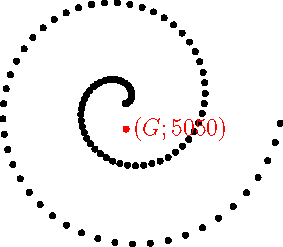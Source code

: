 import geometry;
size(5cm,0);
int n=50;
mass[] M;
real m, step=360/n;
pair dir;
for (int i=0; i < 2*n; ++i) {
  dir=dir(i*step);
  m=i+1;
  M.push(mass(m*dir, m));
  dot(locate(M[i]));
}
dot("G",masscenter(... M), red);
